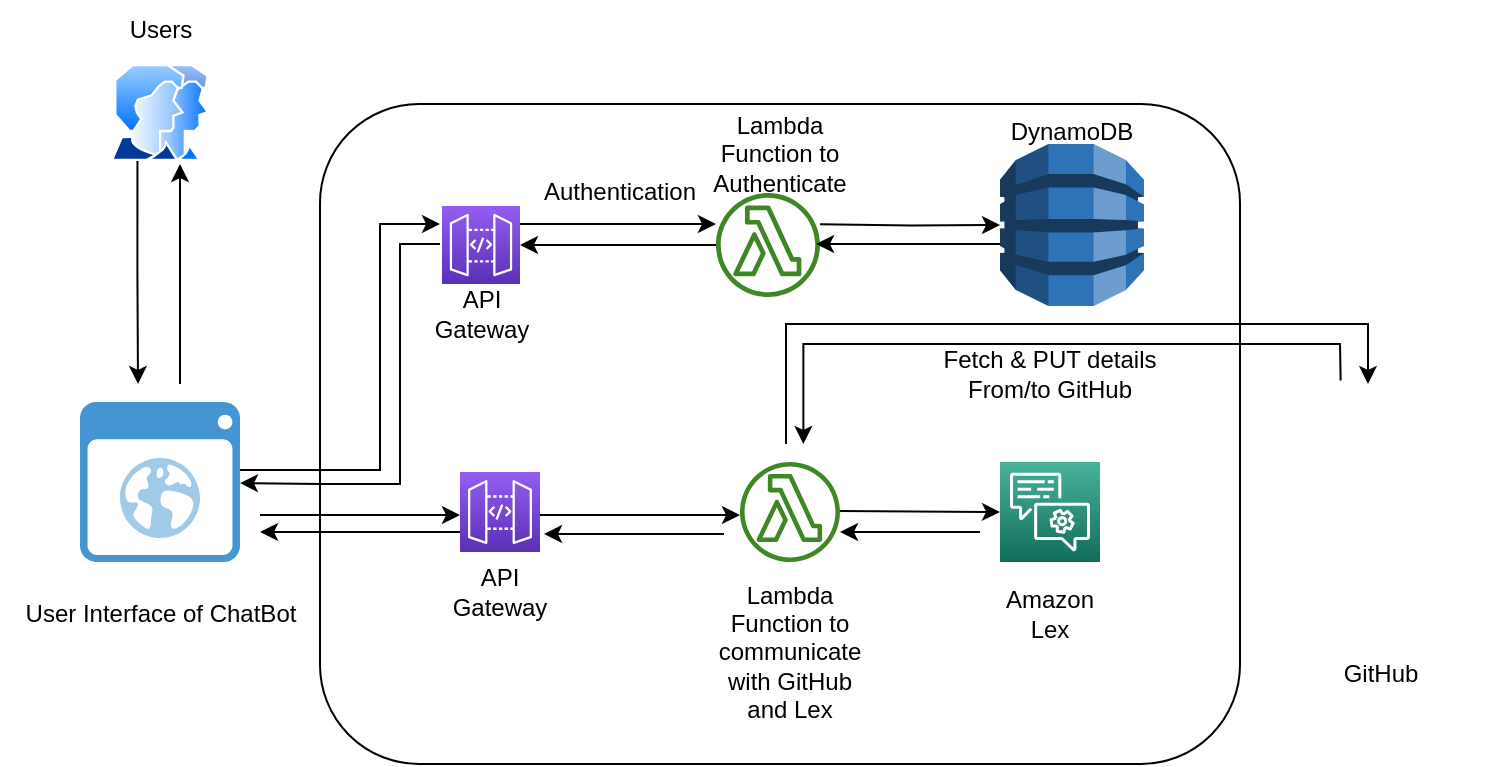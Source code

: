 <mxfile version="21.7.2" type="github">
  <diagram name="Page-1" id="ClFmENp21a2jxYzwAgoY">
    <mxGraphModel dx="1522" dy="959" grid="1" gridSize="10" guides="1" tooltips="1" connect="1" arrows="1" fold="1" page="1" pageScale="1" pageWidth="850" pageHeight="1100" math="0" shadow="0">
      <root>
        <mxCell id="0" />
        <mxCell id="1" parent="0" />
        <mxCell id="iBDbV-UbzX4J5uJp9CLd-9" value="" style="rounded=1;whiteSpace=wrap;html=1;" vertex="1" parent="1">
          <mxGeometry x="200" y="180" width="460" height="330" as="geometry" />
        </mxCell>
        <mxCell id="iBDbV-UbzX4J5uJp9CLd-1" value="" style="shape=image;html=1;verticalAlign=top;verticalLabelPosition=bottom;labelBackgroundColor=#ffffff;imageAspect=0;aspect=fixed;image=https://cdn1.iconfinder.com/data/icons/unicons-line-vol-3/24/github-128.png" vertex="1" parent="1">
          <mxGeometry x="660" y="320" width="128" height="128" as="geometry" />
        </mxCell>
        <mxCell id="iBDbV-UbzX4J5uJp9CLd-2" value="" style="sketch=0;points=[[0,0,0],[0.25,0,0],[0.5,0,0],[0.75,0,0],[1,0,0],[0,1,0],[0.25,1,0],[0.5,1,0],[0.75,1,0],[1,1,0],[0,0.25,0],[0,0.5,0],[0,0.75,0],[1,0.25,0],[1,0.5,0],[1,0.75,0]];outlineConnect=0;fontColor=#232F3E;gradientColor=#4AB29A;gradientDirection=north;fillColor=#116D5B;strokeColor=#ffffff;dashed=0;verticalLabelPosition=bottom;verticalAlign=top;align=center;html=1;fontSize=12;fontStyle=0;aspect=fixed;shape=mxgraph.aws4.resourceIcon;resIcon=mxgraph.aws4.lex;" vertex="1" parent="1">
          <mxGeometry x="540" y="359" width="50" height="50" as="geometry" />
        </mxCell>
        <mxCell id="iBDbV-UbzX4J5uJp9CLd-3" value="" style="sketch=0;outlineConnect=0;fontColor=#232F3E;gradientColor=none;fillColor=#3F8624;strokeColor=none;dashed=0;verticalLabelPosition=bottom;verticalAlign=top;align=center;html=1;fontSize=12;fontStyle=0;aspect=fixed;pointerEvents=1;shape=mxgraph.aws4.lambda_function;" vertex="1" parent="1">
          <mxGeometry x="398" y="224.5" width="52" height="52" as="geometry" />
        </mxCell>
        <mxCell id="iBDbV-UbzX4J5uJp9CLd-4" value="" style="sketch=0;outlineConnect=0;fontColor=#232F3E;gradientColor=none;fillColor=#3F8624;strokeColor=none;dashed=0;verticalLabelPosition=bottom;verticalAlign=top;align=center;html=1;fontSize=12;fontStyle=0;aspect=fixed;pointerEvents=1;shape=mxgraph.aws4.lambda_function;" vertex="1" parent="1">
          <mxGeometry x="410" y="359" width="50" height="50" as="geometry" />
        </mxCell>
        <mxCell id="iBDbV-UbzX4J5uJp9CLd-5" value="" style="shadow=0;dashed=0;html=1;strokeColor=none;fillColor=#4495D1;labelPosition=center;verticalLabelPosition=bottom;verticalAlign=top;align=center;outlineConnect=0;shape=mxgraph.veeam.2d.web_ui;" vertex="1" parent="1">
          <mxGeometry x="80" y="329" width="80" height="80" as="geometry" />
        </mxCell>
        <mxCell id="iBDbV-UbzX4J5uJp9CLd-6" value="" style="sketch=0;points=[[0,0,0],[0.25,0,0],[0.5,0,0],[0.75,0,0],[1,0,0],[0,1,0],[0.25,1,0],[0.5,1,0],[0.75,1,0],[1,1,0],[0,0.25,0],[0,0.5,0],[0,0.75,0],[1,0.25,0],[1,0.5,0],[1,0.75,0]];outlineConnect=0;fontColor=#232F3E;gradientColor=#945DF2;gradientDirection=north;fillColor=#5A30B5;strokeColor=#ffffff;dashed=0;verticalLabelPosition=bottom;verticalAlign=top;align=center;html=1;fontSize=12;fontStyle=0;aspect=fixed;shape=mxgraph.aws4.resourceIcon;resIcon=mxgraph.aws4.api_gateway;" vertex="1" parent="1">
          <mxGeometry x="270" y="364" width="40" height="40" as="geometry" />
        </mxCell>
        <mxCell id="iBDbV-UbzX4J5uJp9CLd-11" value="" style="edgeStyle=orthogonalEdgeStyle;rounded=0;orthogonalLoop=1;jettySize=auto;html=1;" edge="1" parent="1" source="iBDbV-UbzX4J5uJp9CLd-7" target="iBDbV-UbzX4J5uJp9CLd-3">
          <mxGeometry relative="1" as="geometry">
            <Array as="points">
              <mxPoint x="350" y="240" />
              <mxPoint x="350" y="240" />
            </Array>
          </mxGeometry>
        </mxCell>
        <mxCell id="iBDbV-UbzX4J5uJp9CLd-7" value="" style="sketch=0;points=[[0,0,0],[0.25,0,0],[0.5,0,0],[0.75,0,0],[1,0,0],[0,1,0],[0.25,1,0],[0.5,1,0],[0.75,1,0],[1,1,0],[0,0.25,0],[0,0.5,0],[0,0.75,0],[1,0.25,0],[1,0.5,0],[1,0.75,0]];outlineConnect=0;fontColor=#232F3E;gradientColor=#945DF2;gradientDirection=north;fillColor=#5A30B5;strokeColor=#ffffff;dashed=0;verticalLabelPosition=bottom;verticalAlign=top;align=center;html=1;fontSize=12;fontStyle=0;aspect=fixed;shape=mxgraph.aws4.resourceIcon;resIcon=mxgraph.aws4.api_gateway;" vertex="1" parent="1">
          <mxGeometry x="261" y="231" width="39" height="39" as="geometry" />
        </mxCell>
        <mxCell id="iBDbV-UbzX4J5uJp9CLd-24" style="edgeStyle=orthogonalEdgeStyle;rounded=0;orthogonalLoop=1;jettySize=auto;html=1;exitX=0.25;exitY=1;exitDx=0;exitDy=0;" edge="1" parent="1" source="iBDbV-UbzX4J5uJp9CLd-8">
          <mxGeometry relative="1" as="geometry">
            <mxPoint x="109" y="320" as="targetPoint" />
          </mxGeometry>
        </mxCell>
        <mxCell id="iBDbV-UbzX4J5uJp9CLd-8" value="" style="image;aspect=fixed;perimeter=ellipsePerimeter;html=1;align=center;shadow=0;dashed=0;spacingTop=3;image=img/lib/active_directory/user_accounts.svg;" vertex="1" parent="1">
          <mxGeometry x="95" y="160" width="50" height="48.5" as="geometry" />
        </mxCell>
        <mxCell id="iBDbV-UbzX4J5uJp9CLd-10" value="" style="endArrow=classic;html=1;rounded=0;" edge="1" parent="1">
          <mxGeometry width="50" height="50" relative="1" as="geometry">
            <mxPoint x="160" y="363" as="sourcePoint" />
            <mxPoint x="260" y="240" as="targetPoint" />
            <Array as="points">
              <mxPoint x="230" y="363" />
              <mxPoint x="230" y="240" />
            </Array>
          </mxGeometry>
        </mxCell>
        <mxCell id="iBDbV-UbzX4J5uJp9CLd-15" value="" style="endArrow=classic;html=1;rounded=0;" edge="1" parent="1" target="iBDbV-UbzX4J5uJp9CLd-5">
          <mxGeometry width="50" height="50" relative="1" as="geometry">
            <mxPoint x="260" y="250" as="sourcePoint" />
            <mxPoint x="450" y="470" as="targetPoint" />
            <Array as="points">
              <mxPoint x="240" y="250" />
              <mxPoint x="240" y="320" />
              <mxPoint x="240" y="370" />
              <mxPoint x="200" y="370" />
            </Array>
          </mxGeometry>
        </mxCell>
        <mxCell id="iBDbV-UbzX4J5uJp9CLd-16" value="" style="endArrow=classic;html=1;rounded=0;entryX=1;entryY=0.5;entryDx=0;entryDy=0;entryPerimeter=0;" edge="1" parent="1" source="iBDbV-UbzX4J5uJp9CLd-3" target="iBDbV-UbzX4J5uJp9CLd-7">
          <mxGeometry width="50" height="50" relative="1" as="geometry">
            <mxPoint x="310" y="310" as="sourcePoint" />
            <mxPoint x="360" y="260" as="targetPoint" />
          </mxGeometry>
        </mxCell>
        <mxCell id="iBDbV-UbzX4J5uJp9CLd-17" value="" style="endArrow=classic;html=1;rounded=0;entryX=0;entryY=0.75;entryDx=0;entryDy=0;entryPerimeter=0;" edge="1" parent="1">
          <mxGeometry width="50" height="50" relative="1" as="geometry">
            <mxPoint x="170" y="385.5" as="sourcePoint" />
            <mxPoint x="270" y="385.5" as="targetPoint" />
          </mxGeometry>
        </mxCell>
        <mxCell id="iBDbV-UbzX4J5uJp9CLd-18" value="" style="endArrow=classic;html=1;rounded=0;entryX=0;entryY=0.75;entryDx=0;entryDy=0;entryPerimeter=0;" edge="1" parent="1">
          <mxGeometry width="50" height="50" relative="1" as="geometry">
            <mxPoint x="310" y="385.5" as="sourcePoint" />
            <mxPoint x="410" y="385.5" as="targetPoint" />
          </mxGeometry>
        </mxCell>
        <mxCell id="iBDbV-UbzX4J5uJp9CLd-19" value="" style="endArrow=classic;html=1;rounded=0;" edge="1" parent="1">
          <mxGeometry width="50" height="50" relative="1" as="geometry">
            <mxPoint x="460" y="383.5" as="sourcePoint" />
            <mxPoint x="540" y="384" as="targetPoint" />
          </mxGeometry>
        </mxCell>
        <mxCell id="iBDbV-UbzX4J5uJp9CLd-20" value="" style="endArrow=classic;html=1;rounded=0;exitX=0;exitY=0.75;exitDx=0;exitDy=0;exitPerimeter=0;" edge="1" parent="1" source="iBDbV-UbzX4J5uJp9CLd-6">
          <mxGeometry width="50" height="50" relative="1" as="geometry">
            <mxPoint x="200" y="415.5" as="sourcePoint" />
            <mxPoint x="170" y="394" as="targetPoint" />
          </mxGeometry>
        </mxCell>
        <mxCell id="iBDbV-UbzX4J5uJp9CLd-21" value="" style="endArrow=classic;html=1;rounded=0;" edge="1" parent="1">
          <mxGeometry width="50" height="50" relative="1" as="geometry">
            <mxPoint x="402" y="395" as="sourcePoint" />
            <mxPoint x="312" y="395" as="targetPoint" />
            <Array as="points">
              <mxPoint x="352" y="395" />
            </Array>
          </mxGeometry>
        </mxCell>
        <mxCell id="iBDbV-UbzX4J5uJp9CLd-22" value="" style="endArrow=classic;html=1;rounded=0;" edge="1" parent="1">
          <mxGeometry width="50" height="50" relative="1" as="geometry">
            <mxPoint x="530" y="394" as="sourcePoint" />
            <mxPoint x="460" y="394" as="targetPoint" />
            <Array as="points">
              <mxPoint x="500" y="394" />
            </Array>
          </mxGeometry>
        </mxCell>
        <mxCell id="iBDbV-UbzX4J5uJp9CLd-23" value="" style="endArrow=classic;html=1;rounded=0;entryX=0.5;entryY=0;entryDx=0;entryDy=0;" edge="1" parent="1" target="iBDbV-UbzX4J5uJp9CLd-1">
          <mxGeometry width="50" height="50" relative="1" as="geometry">
            <mxPoint x="433" y="350" as="sourcePoint" />
            <mxPoint x="730" y="290" as="targetPoint" />
            <Array as="points">
              <mxPoint x="433" y="290" />
              <mxPoint x="724" y="290" />
            </Array>
          </mxGeometry>
        </mxCell>
        <mxCell id="iBDbV-UbzX4J5uJp9CLd-25" value="" style="endArrow=classic;html=1;rounded=0;" edge="1" parent="1">
          <mxGeometry width="50" height="50" relative="1" as="geometry">
            <mxPoint x="130" y="320" as="sourcePoint" />
            <mxPoint x="130" y="210" as="targetPoint" />
          </mxGeometry>
        </mxCell>
        <mxCell id="iBDbV-UbzX4J5uJp9CLd-26" value="User Interface of ChatBot" style="text;html=1;align=center;verticalAlign=middle;resizable=0;points=[];autosize=1;strokeColor=none;fillColor=none;" vertex="1" parent="1">
          <mxGeometry x="40" y="420" width="160" height="30" as="geometry" />
        </mxCell>
        <mxCell id="iBDbV-UbzX4J5uJp9CLd-27" value="Users" style="text;html=1;align=center;verticalAlign=middle;resizable=0;points=[];autosize=1;strokeColor=none;fillColor=none;" vertex="1" parent="1">
          <mxGeometry x="95" y="128" width="50" height="30" as="geometry" />
        </mxCell>
        <mxCell id="iBDbV-UbzX4J5uJp9CLd-28" value="Authentication" style="text;html=1;strokeColor=none;fillColor=none;align=center;verticalAlign=middle;whiteSpace=wrap;rounded=0;" vertex="1" parent="1">
          <mxGeometry x="320" y="208.5" width="60" height="30" as="geometry" />
        </mxCell>
        <mxCell id="iBDbV-UbzX4J5uJp9CLd-29" value="API Gateway" style="text;html=1;strokeColor=none;fillColor=none;align=center;verticalAlign=middle;whiteSpace=wrap;rounded=0;" vertex="1" parent="1">
          <mxGeometry x="250.5" y="270" width="60" height="30" as="geometry" />
        </mxCell>
        <mxCell id="iBDbV-UbzX4J5uJp9CLd-30" value="API Gateway" style="text;html=1;strokeColor=none;fillColor=none;align=center;verticalAlign=middle;whiteSpace=wrap;rounded=0;" vertex="1" parent="1">
          <mxGeometry x="260" y="409" width="60" height="30" as="geometry" />
        </mxCell>
        <mxCell id="iBDbV-UbzX4J5uJp9CLd-31" value="Lambda Function to Authenticate" style="text;html=1;strokeColor=none;fillColor=none;align=center;verticalAlign=middle;whiteSpace=wrap;rounded=0;" vertex="1" parent="1">
          <mxGeometry x="400" y="190" width="60" height="30" as="geometry" />
        </mxCell>
        <mxCell id="iBDbV-UbzX4J5uJp9CLd-32" value="" style="outlineConnect=0;dashed=0;verticalLabelPosition=bottom;verticalAlign=top;align=center;html=1;shape=mxgraph.aws3.dynamo_db;fillColor=#2E73B8;gradientColor=none;" vertex="1" parent="1">
          <mxGeometry x="540" y="200" width="72" height="81" as="geometry" />
        </mxCell>
        <mxCell id="iBDbV-UbzX4J5uJp9CLd-33" value="" style="edgeStyle=orthogonalEdgeStyle;rounded=0;orthogonalLoop=1;jettySize=auto;html=1;entryX=0;entryY=0.5;entryDx=0;entryDy=0;entryPerimeter=0;" edge="1" parent="1" target="iBDbV-UbzX4J5uJp9CLd-32">
          <mxGeometry relative="1" as="geometry">
            <mxPoint x="450" y="240.17" as="sourcePoint" />
            <mxPoint x="530" y="240.17" as="targetPoint" />
            <Array as="points" />
          </mxGeometry>
        </mxCell>
        <mxCell id="iBDbV-UbzX4J5uJp9CLd-34" value="DynamoDB" style="text;html=1;strokeColor=none;fillColor=none;align=center;verticalAlign=middle;whiteSpace=wrap;rounded=0;" vertex="1" parent="1">
          <mxGeometry x="546" y="178.5" width="60" height="30" as="geometry" />
        </mxCell>
        <mxCell id="iBDbV-UbzX4J5uJp9CLd-35" value="Lambda Function to communicate with GitHub and Lex" style="text;html=1;strokeColor=none;fillColor=none;align=center;verticalAlign=middle;whiteSpace=wrap;rounded=0;" vertex="1" parent="1">
          <mxGeometry x="405" y="439" width="60" height="30" as="geometry" />
        </mxCell>
        <mxCell id="iBDbV-UbzX4J5uJp9CLd-36" value="Amazon Lex" style="text;html=1;strokeColor=none;fillColor=none;align=center;verticalAlign=middle;whiteSpace=wrap;rounded=0;" vertex="1" parent="1">
          <mxGeometry x="535" y="420" width="60" height="30" as="geometry" />
        </mxCell>
        <mxCell id="iBDbV-UbzX4J5uJp9CLd-37" value="GitHub" style="text;html=1;align=center;verticalAlign=middle;resizable=0;points=[];autosize=1;strokeColor=none;fillColor=none;" vertex="1" parent="1">
          <mxGeometry x="700" y="450" width="60" height="30" as="geometry" />
        </mxCell>
        <mxCell id="iBDbV-UbzX4J5uJp9CLd-38" value="Fetch &amp;amp; PUT details From/to GitHub" style="text;html=1;strokeColor=none;fillColor=none;align=center;verticalAlign=middle;whiteSpace=wrap;rounded=0;" vertex="1" parent="1">
          <mxGeometry x="500" y="301" width="130" height="28" as="geometry" />
        </mxCell>
        <mxCell id="iBDbV-UbzX4J5uJp9CLd-39" value="" style="endArrow=classic;html=1;rounded=0;entryX=1;entryY=0.5;entryDx=0;entryDy=0;entryPerimeter=0;" edge="1" parent="1">
          <mxGeometry width="50" height="50" relative="1" as="geometry">
            <mxPoint x="540" y="250" as="sourcePoint" />
            <mxPoint x="448" y="250" as="targetPoint" />
          </mxGeometry>
        </mxCell>
        <mxCell id="iBDbV-UbzX4J5uJp9CLd-40" value="" style="endArrow=classic;html=1;rounded=0;exitX=0.38;exitY=-0.029;exitDx=0;exitDy=0;exitPerimeter=0;" edge="1" parent="1">
          <mxGeometry width="50" height="50" relative="1" as="geometry">
            <mxPoint x="710.32" y="318.288" as="sourcePoint" />
            <mxPoint x="441.68" y="350" as="targetPoint" />
            <Array as="points">
              <mxPoint x="710" y="300" />
              <mxPoint x="441.68" y="300" />
            </Array>
          </mxGeometry>
        </mxCell>
      </root>
    </mxGraphModel>
  </diagram>
</mxfile>
